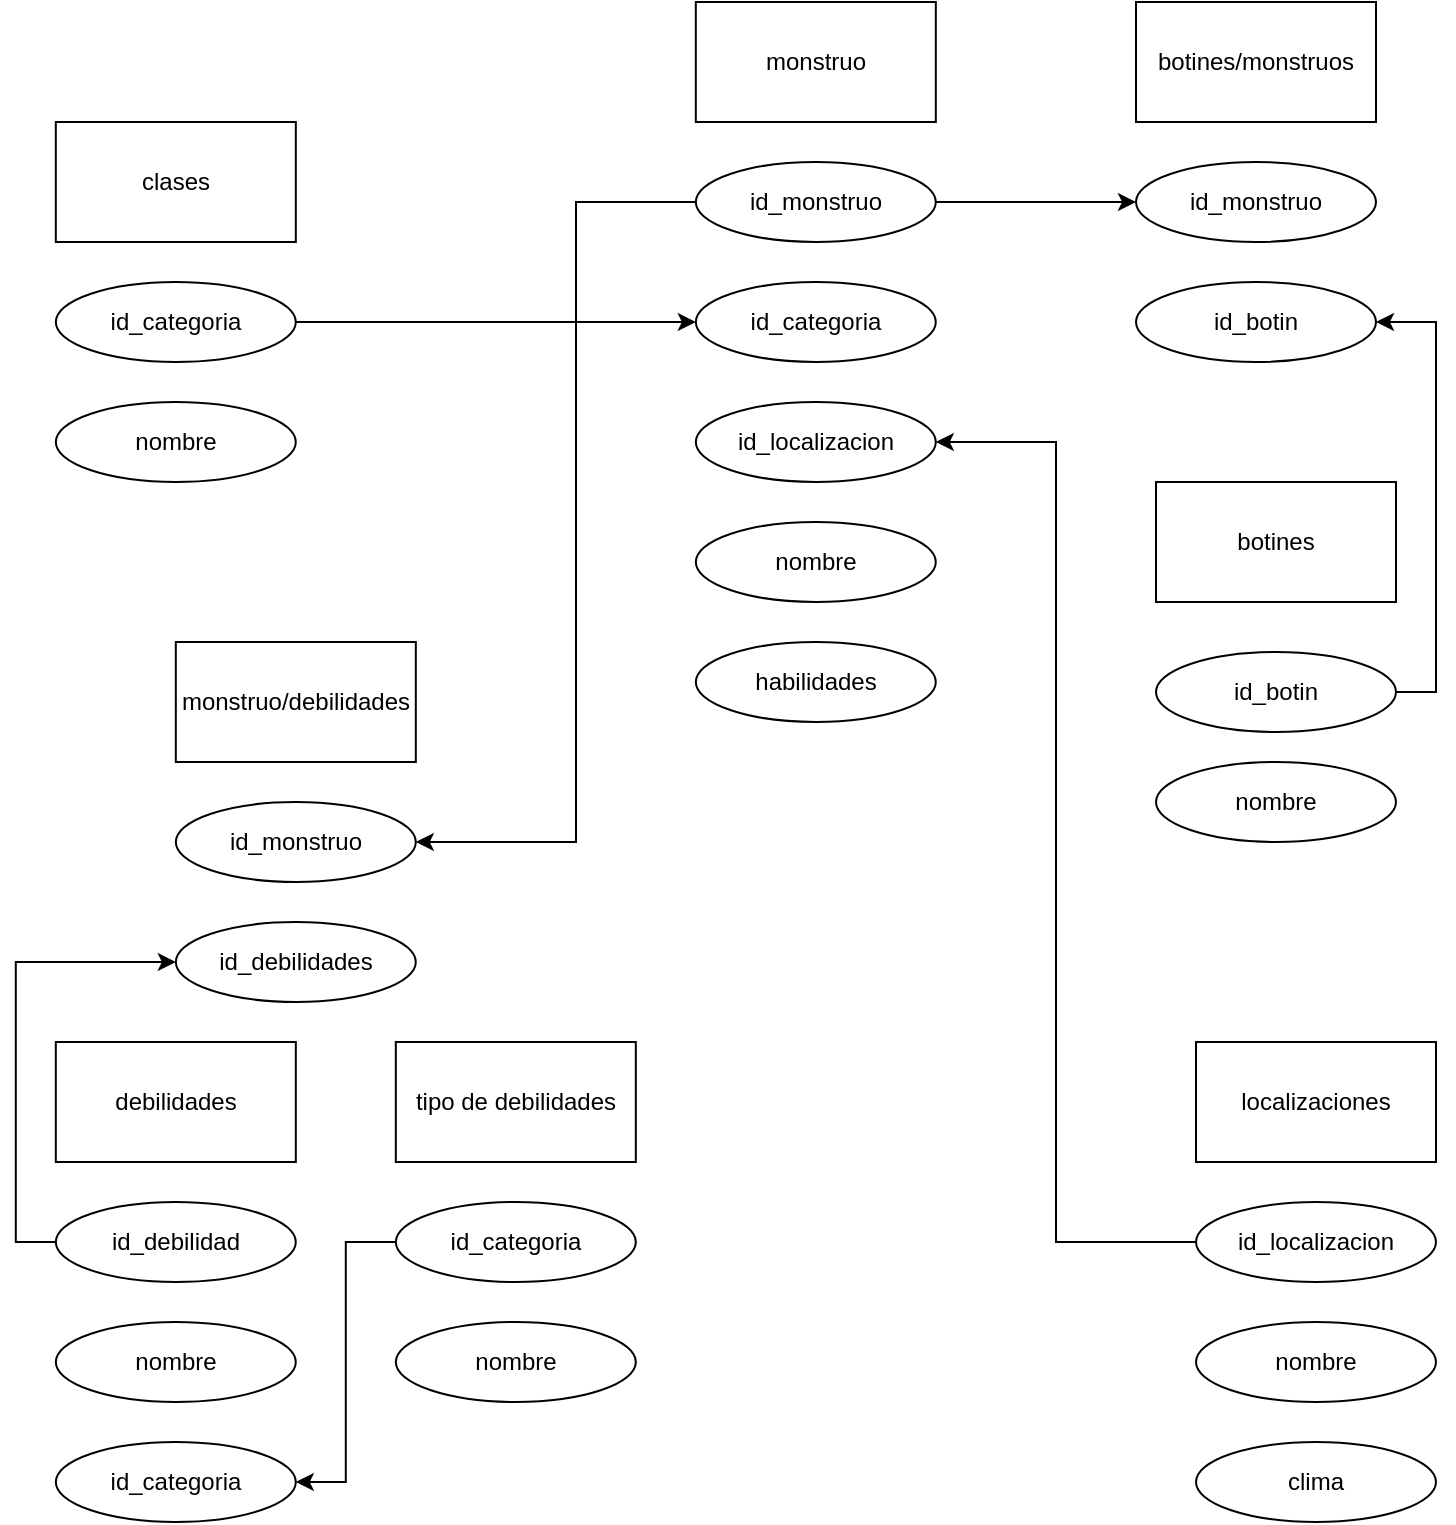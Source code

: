 <mxfile version="26.0.2">
  <diagram name="Página-1" id="p0drwXTH5IGnVCuNl5FS">
    <mxGraphModel dx="1434" dy="738" grid="1" gridSize="10" guides="1" tooltips="1" connect="1" arrows="1" fold="1" page="1" pageScale="1" pageWidth="827" pageHeight="1169" math="0" shadow="0">
      <root>
        <mxCell id="0" />
        <mxCell id="1" parent="0" />
        <mxCell id="NHlDKeybOV_u9VaETVRw-1" value="clases" style="rounded=0;whiteSpace=wrap;html=1;" parent="1" vertex="1">
          <mxGeometry x="59.91" y="220" width="120" height="60" as="geometry" />
        </mxCell>
        <mxCell id="NHlDKeybOV_u9VaETVRw-81" style="edgeStyle=orthogonalEdgeStyle;rounded=0;orthogonalLoop=1;jettySize=auto;html=1;exitX=1;exitY=0.5;exitDx=0;exitDy=0;entryX=0;entryY=0.5;entryDx=0;entryDy=0;" parent="1" source="NHlDKeybOV_u9VaETVRw-2" target="NHlDKeybOV_u9VaETVRw-6" edge="1">
          <mxGeometry relative="1" as="geometry">
            <Array as="points">
              <mxPoint x="219.91" y="320" />
              <mxPoint x="219.91" y="320" />
            </Array>
          </mxGeometry>
        </mxCell>
        <mxCell id="NHlDKeybOV_u9VaETVRw-2" value="id_categoria" style="ellipse;whiteSpace=wrap;html=1;" parent="1" vertex="1">
          <mxGeometry x="59.91" y="300" width="120" height="40" as="geometry" />
        </mxCell>
        <mxCell id="NHlDKeybOV_u9VaETVRw-3" value="nombre" style="ellipse;whiteSpace=wrap;html=1;" parent="1" vertex="1">
          <mxGeometry x="59.91" y="360" width="120" height="40" as="geometry" />
        </mxCell>
        <mxCell id="NHlDKeybOV_u9VaETVRw-4" value="monstruo" style="rounded=0;whiteSpace=wrap;html=1;" parent="1" vertex="1">
          <mxGeometry x="379.91" y="160" width="120" height="60" as="geometry" />
        </mxCell>
        <mxCell id="NHlDKeybOV_u9VaETVRw-82" style="edgeStyle=orthogonalEdgeStyle;rounded=0;orthogonalLoop=1;jettySize=auto;html=1;exitX=0;exitY=0.5;exitDx=0;exitDy=0;entryX=1;entryY=0.5;entryDx=0;entryDy=0;" parent="1" source="NHlDKeybOV_u9VaETVRw-5" target="NHlDKeybOV_u9VaETVRw-67" edge="1">
          <mxGeometry relative="1" as="geometry">
            <Array as="points">
              <mxPoint x="320" y="260" />
              <mxPoint x="320" y="580" />
            </Array>
          </mxGeometry>
        </mxCell>
        <mxCell id="NHlDKeybOV_u9VaETVRw-99" style="edgeStyle=orthogonalEdgeStyle;rounded=0;orthogonalLoop=1;jettySize=auto;html=1;exitX=1;exitY=0.5;exitDx=0;exitDy=0;entryX=0;entryY=0.5;entryDx=0;entryDy=0;" parent="1" source="NHlDKeybOV_u9VaETVRw-5" target="NHlDKeybOV_u9VaETVRw-95" edge="1">
          <mxGeometry relative="1" as="geometry" />
        </mxCell>
        <mxCell id="NHlDKeybOV_u9VaETVRw-5" value="id_monstruo" style="ellipse;whiteSpace=wrap;html=1;" parent="1" vertex="1">
          <mxGeometry x="379.91" y="240" width="120" height="40" as="geometry" />
        </mxCell>
        <mxCell id="NHlDKeybOV_u9VaETVRw-6" value="id_categoria" style="ellipse;whiteSpace=wrap;html=1;" parent="1" vertex="1">
          <mxGeometry x="379.91" y="300" width="120" height="40" as="geometry" />
        </mxCell>
        <mxCell id="NHlDKeybOV_u9VaETVRw-10" value="id_localizacion" style="ellipse;whiteSpace=wrap;html=1;" parent="1" vertex="1">
          <mxGeometry x="379.91" y="360" width="120" height="40" as="geometry" />
        </mxCell>
        <mxCell id="NHlDKeybOV_u9VaETVRw-12" value="localizaciones" style="rounded=0;whiteSpace=wrap;html=1;" parent="1" vertex="1">
          <mxGeometry x="630" y="680" width="120" height="60" as="geometry" />
        </mxCell>
        <mxCell id="NHlDKeybOV_u9VaETVRw-13" value="habilidades" style="ellipse;whiteSpace=wrap;html=1;" parent="1" vertex="1">
          <mxGeometry x="379.91" y="480" width="120" height="40" as="geometry" />
        </mxCell>
        <mxCell id="NHlDKeybOV_u9VaETVRw-93" style="edgeStyle=orthogonalEdgeStyle;rounded=0;orthogonalLoop=1;jettySize=auto;html=1;exitX=0;exitY=0.5;exitDx=0;exitDy=0;entryX=1;entryY=0.5;entryDx=0;entryDy=0;" parent="1" source="NHlDKeybOV_u9VaETVRw-14" target="NHlDKeybOV_u9VaETVRw-10" edge="1">
          <mxGeometry relative="1" as="geometry">
            <Array as="points">
              <mxPoint x="560" y="780" />
              <mxPoint x="560" y="380" />
            </Array>
          </mxGeometry>
        </mxCell>
        <mxCell id="NHlDKeybOV_u9VaETVRw-14" value="id_localizacion" style="ellipse;whiteSpace=wrap;html=1;" parent="1" vertex="1">
          <mxGeometry x="630" y="760" width="120" height="40" as="geometry" />
        </mxCell>
        <mxCell id="NHlDKeybOV_u9VaETVRw-15" value="nombre" style="ellipse;whiteSpace=wrap;html=1;" parent="1" vertex="1">
          <mxGeometry x="630" y="820" width="120" height="40" as="geometry" />
        </mxCell>
        <mxCell id="NHlDKeybOV_u9VaETVRw-16" value="clima" style="ellipse;whiteSpace=wrap;html=1;" parent="1" vertex="1">
          <mxGeometry x="630" y="880" width="120" height="40" as="geometry" />
        </mxCell>
        <mxCell id="NHlDKeybOV_u9VaETVRw-20" value="debilidades" style="rounded=0;whiteSpace=wrap;html=1;" parent="1" vertex="1">
          <mxGeometry x="59.91" y="680" width="120" height="60" as="geometry" />
        </mxCell>
        <mxCell id="NHlDKeybOV_u9VaETVRw-21" value="tipo de debilidades" style="rounded=0;whiteSpace=wrap;html=1;" parent="1" vertex="1">
          <mxGeometry x="229.91" y="680" width="120" height="60" as="geometry" />
        </mxCell>
        <mxCell id="NHlDKeybOV_u9VaETVRw-79" style="edgeStyle=orthogonalEdgeStyle;rounded=0;orthogonalLoop=1;jettySize=auto;html=1;exitX=0;exitY=0.5;exitDx=0;exitDy=0;entryX=0;entryY=0.5;entryDx=0;entryDy=0;" parent="1" source="NHlDKeybOV_u9VaETVRw-25" target="NHlDKeybOV_u9VaETVRw-68" edge="1">
          <mxGeometry relative="1" as="geometry" />
        </mxCell>
        <mxCell id="NHlDKeybOV_u9VaETVRw-25" value="id_debilidad" style="ellipse;whiteSpace=wrap;html=1;" parent="1" vertex="1">
          <mxGeometry x="59.91" y="760" width="120" height="40" as="geometry" />
        </mxCell>
        <mxCell id="NHlDKeybOV_u9VaETVRw-26" value="nombre" style="ellipse;whiteSpace=wrap;html=1;" parent="1" vertex="1">
          <mxGeometry x="59.91" y="820" width="120" height="40" as="geometry" />
        </mxCell>
        <mxCell id="NHlDKeybOV_u9VaETVRw-74" style="edgeStyle=orthogonalEdgeStyle;rounded=0;orthogonalLoop=1;jettySize=auto;html=1;exitX=0;exitY=0.5;exitDx=0;exitDy=0;entryX=1;entryY=0.5;entryDx=0;entryDy=0;" parent="1" source="NHlDKeybOV_u9VaETVRw-27" target="NHlDKeybOV_u9VaETVRw-62" edge="1">
          <mxGeometry relative="1" as="geometry" />
        </mxCell>
        <mxCell id="NHlDKeybOV_u9VaETVRw-27" value="id_categoria" style="ellipse;whiteSpace=wrap;html=1;" parent="1" vertex="1">
          <mxGeometry x="229.91" y="760" width="120" height="40" as="geometry" />
        </mxCell>
        <mxCell id="NHlDKeybOV_u9VaETVRw-28" value="nombre" style="ellipse;whiteSpace=wrap;html=1;" parent="1" vertex="1">
          <mxGeometry x="229.91" y="820" width="120" height="40" as="geometry" />
        </mxCell>
        <mxCell id="NHlDKeybOV_u9VaETVRw-47" value="botines" style="rounded=0;whiteSpace=wrap;html=1;" parent="1" vertex="1">
          <mxGeometry x="610" y="400" width="120" height="60" as="geometry" />
        </mxCell>
        <mxCell id="NHlDKeybOV_u9VaETVRw-97" style="edgeStyle=orthogonalEdgeStyle;rounded=0;orthogonalLoop=1;jettySize=auto;html=1;exitX=1;exitY=0.5;exitDx=0;exitDy=0;entryX=1;entryY=0.5;entryDx=0;entryDy=0;" parent="1" source="NHlDKeybOV_u9VaETVRw-48" target="NHlDKeybOV_u9VaETVRw-96" edge="1">
          <mxGeometry relative="1" as="geometry" />
        </mxCell>
        <mxCell id="NHlDKeybOV_u9VaETVRw-48" value="id_botin" style="ellipse;whiteSpace=wrap;html=1;" parent="1" vertex="1">
          <mxGeometry x="610" y="485" width="120" height="40" as="geometry" />
        </mxCell>
        <mxCell id="NHlDKeybOV_u9VaETVRw-49" value="nombre" style="ellipse;whiteSpace=wrap;html=1;" parent="1" vertex="1">
          <mxGeometry x="610" y="540" width="120" height="40" as="geometry" />
        </mxCell>
        <mxCell id="NHlDKeybOV_u9VaETVRw-62" value="id_categoria" style="ellipse;whiteSpace=wrap;html=1;" parent="1" vertex="1">
          <mxGeometry x="59.91" y="880" width="120" height="40" as="geometry" />
        </mxCell>
        <mxCell id="NHlDKeybOV_u9VaETVRw-66" value="monstruo/debilidades" style="rounded=0;whiteSpace=wrap;html=1;" parent="1" vertex="1">
          <mxGeometry x="119.91" y="480" width="120" height="60" as="geometry" />
        </mxCell>
        <mxCell id="NHlDKeybOV_u9VaETVRw-67" value="id_monstruo" style="ellipse;whiteSpace=wrap;html=1;" parent="1" vertex="1">
          <mxGeometry x="119.91" y="560" width="120" height="40" as="geometry" />
        </mxCell>
        <mxCell id="NHlDKeybOV_u9VaETVRw-68" value="id_debilidades" style="ellipse;whiteSpace=wrap;html=1;" parent="1" vertex="1">
          <mxGeometry x="119.91" y="620" width="120" height="40" as="geometry" />
        </mxCell>
        <mxCell id="NHlDKeybOV_u9VaETVRw-92" value="nombre" style="ellipse;whiteSpace=wrap;html=1;" parent="1" vertex="1">
          <mxGeometry x="379.91" y="420" width="120" height="40" as="geometry" />
        </mxCell>
        <mxCell id="NHlDKeybOV_u9VaETVRw-94" value="botines/monstruos" style="rounded=0;whiteSpace=wrap;html=1;" parent="1" vertex="1">
          <mxGeometry x="600" y="160" width="120" height="60" as="geometry" />
        </mxCell>
        <mxCell id="NHlDKeybOV_u9VaETVRw-95" value="id_monstruo" style="ellipse;whiteSpace=wrap;html=1;" parent="1" vertex="1">
          <mxGeometry x="600" y="240" width="120" height="40" as="geometry" />
        </mxCell>
        <mxCell id="NHlDKeybOV_u9VaETVRw-96" value="id_botin" style="ellipse;whiteSpace=wrap;html=1;" parent="1" vertex="1">
          <mxGeometry x="600" y="300" width="120" height="40" as="geometry" />
        </mxCell>
      </root>
    </mxGraphModel>
  </diagram>
</mxfile>
